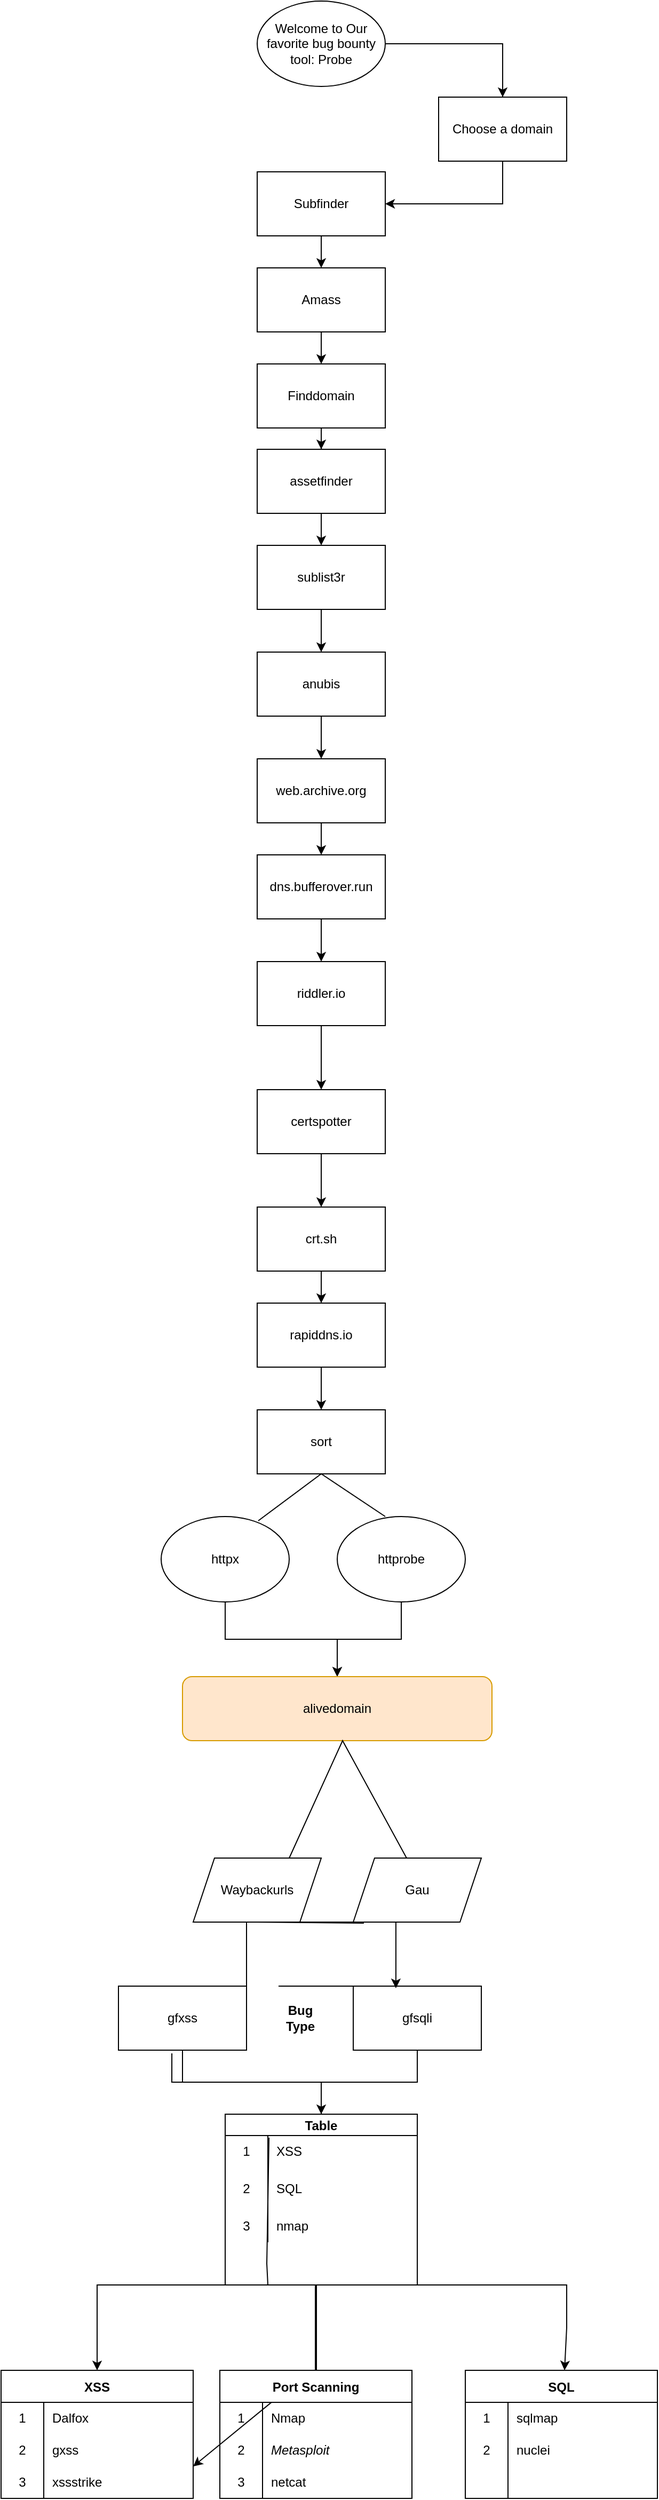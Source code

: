 <mxfile version="19.0.0" type="github">
  <diagram id="fYHkG_61CEGUxP55hBS9" name="Page-1">
    <mxGraphModel dx="1402" dy="726" grid="1" gridSize="10" guides="1" tooltips="1" connect="1" arrows="1" fold="1" page="1" pageScale="1" pageWidth="850" pageHeight="1100" math="0" shadow="0">
      <root>
        <mxCell id="0" />
        <mxCell id="1" parent="0" />
        <mxCell id="v7faoCLpznXkQhwoaw3K-4" value="" style="edgeStyle=orthogonalEdgeStyle;rounded=0;orthogonalLoop=1;jettySize=auto;html=1;startArrow=none;" edge="1" parent="1" source="v7faoCLpznXkQhwoaw3K-15" target="v7faoCLpznXkQhwoaw3K-3">
          <mxGeometry relative="1" as="geometry">
            <Array as="points">
              <mxPoint x="580" y="60" />
              <mxPoint x="580" y="210" />
            </Array>
          </mxGeometry>
        </mxCell>
        <mxCell id="v7faoCLpznXkQhwoaw3K-16" value="" style="edgeStyle=orthogonalEdgeStyle;rounded=0;orthogonalLoop=1;jettySize=auto;html=1;" edge="1" parent="1" source="v7faoCLpznXkQhwoaw3K-1" target="v7faoCLpznXkQhwoaw3K-15">
          <mxGeometry relative="1" as="geometry" />
        </mxCell>
        <mxCell id="v7faoCLpznXkQhwoaw3K-1" value="Welcome to Our favorite  bug bounty tool: Probe&lt;div style=&quot;display:none&quot; id=&quot;SDCloudData&quot;&gt;&lt;br&gt;&lt;/div&gt;" style="ellipse;whiteSpace=wrap;html=1;" vertex="1" parent="1">
          <mxGeometry x="350" y="20" width="120" height="80" as="geometry" />
        </mxCell>
        <mxCell id="v7faoCLpznXkQhwoaw3K-6" value="" style="edgeStyle=orthogonalEdgeStyle;rounded=0;orthogonalLoop=1;jettySize=auto;html=1;" edge="1" parent="1" source="v7faoCLpznXkQhwoaw3K-3" target="v7faoCLpznXkQhwoaw3K-5">
          <mxGeometry relative="1" as="geometry">
            <Array as="points">
              <mxPoint x="410" y="260" />
              <mxPoint x="410" y="260" />
            </Array>
          </mxGeometry>
        </mxCell>
        <mxCell id="v7faoCLpznXkQhwoaw3K-3" value="Subfinder&lt;div style=&quot;display:none&quot; id=&quot;SDCloudData&quot;&gt;&lt;/div&gt;" style="whiteSpace=wrap;html=1;" vertex="1" parent="1">
          <mxGeometry x="350" y="180" width="120" height="60" as="geometry" />
        </mxCell>
        <mxCell id="v7faoCLpznXkQhwoaw3K-8" value="" style="edgeStyle=orthogonalEdgeStyle;rounded=0;orthogonalLoop=1;jettySize=auto;html=1;" edge="1" parent="1" source="v7faoCLpznXkQhwoaw3K-5" target="v7faoCLpznXkQhwoaw3K-7">
          <mxGeometry relative="1" as="geometry" />
        </mxCell>
        <mxCell id="v7faoCLpznXkQhwoaw3K-5" value="Amass" style="whiteSpace=wrap;html=1;" vertex="1" parent="1">
          <mxGeometry x="350" y="270" width="120" height="60" as="geometry" />
        </mxCell>
        <mxCell id="v7faoCLpznXkQhwoaw3K-10" value="" style="edgeStyle=orthogonalEdgeStyle;rounded=0;orthogonalLoop=1;jettySize=auto;html=1;" edge="1" parent="1" source="v7faoCLpznXkQhwoaw3K-7" target="v7faoCLpznXkQhwoaw3K-9">
          <mxGeometry relative="1" as="geometry" />
        </mxCell>
        <mxCell id="v7faoCLpznXkQhwoaw3K-7" value="Finddomain&lt;div style=&quot;display:none&quot; id=&quot;SDCloudData&quot;&gt;&lt;br&gt;&lt;/div&gt;" style="whiteSpace=wrap;html=1;" vertex="1" parent="1">
          <mxGeometry x="350" y="360" width="120" height="60" as="geometry" />
        </mxCell>
        <mxCell id="v7faoCLpznXkQhwoaw3K-12" value="" style="edgeStyle=orthogonalEdgeStyle;rounded=0;orthogonalLoop=1;jettySize=auto;html=1;" edge="1" parent="1" source="v7faoCLpznXkQhwoaw3K-9" target="v7faoCLpznXkQhwoaw3K-11">
          <mxGeometry relative="1" as="geometry" />
        </mxCell>
        <mxCell id="v7faoCLpznXkQhwoaw3K-9" value="assetfinder&lt;div style=&quot;display:none&quot; id=&quot;SDCloudData&quot;&gt;&lt;/div&gt;" style="whiteSpace=wrap;html=1;" vertex="1" parent="1">
          <mxGeometry x="350" y="440" width="120" height="60" as="geometry" />
        </mxCell>
        <mxCell id="v7faoCLpznXkQhwoaw3K-19" value="" style="edgeStyle=orthogonalEdgeStyle;rounded=0;orthogonalLoop=1;jettySize=auto;html=1;" edge="1" parent="1" source="v7faoCLpznXkQhwoaw3K-11" target="v7faoCLpznXkQhwoaw3K-18">
          <mxGeometry relative="1" as="geometry" />
        </mxCell>
        <mxCell id="v7faoCLpznXkQhwoaw3K-11" value="sublist3r&lt;div style=&quot;display:none&quot; id=&quot;SDCloudData&quot;&gt;&lt;/div&gt;" style="whiteSpace=wrap;html=1;" vertex="1" parent="1">
          <mxGeometry x="350" y="530" width="120" height="60" as="geometry" />
        </mxCell>
        <mxCell id="v7faoCLpznXkQhwoaw3K-15" value="Choose a domain" style="whiteSpace=wrap;html=1;" vertex="1" parent="1">
          <mxGeometry x="520" y="110" width="120" height="60" as="geometry" />
        </mxCell>
        <mxCell id="v7faoCLpznXkQhwoaw3K-17" value="" style="edgeStyle=orthogonalEdgeStyle;rounded=0;orthogonalLoop=1;jettySize=auto;html=1;endArrow=none;" edge="1" parent="1" source="v7faoCLpznXkQhwoaw3K-1" target="v7faoCLpznXkQhwoaw3K-15">
          <mxGeometry relative="1" as="geometry">
            <mxPoint x="470" y="60" as="sourcePoint" />
            <mxPoint x="480" y="210" as="targetPoint" />
            <Array as="points" />
          </mxGeometry>
        </mxCell>
        <mxCell id="v7faoCLpznXkQhwoaw3K-21" value="" style="edgeStyle=orthogonalEdgeStyle;rounded=0;orthogonalLoop=1;jettySize=auto;html=1;" edge="1" parent="1" source="v7faoCLpznXkQhwoaw3K-18" target="v7faoCLpznXkQhwoaw3K-20">
          <mxGeometry relative="1" as="geometry" />
        </mxCell>
        <mxCell id="v7faoCLpznXkQhwoaw3K-18" value="anubis" style="whiteSpace=wrap;html=1;" vertex="1" parent="1">
          <mxGeometry x="350" y="630" width="120" height="60" as="geometry" />
        </mxCell>
        <mxCell id="v7faoCLpznXkQhwoaw3K-23" value="" style="edgeStyle=orthogonalEdgeStyle;rounded=0;orthogonalLoop=1;jettySize=auto;html=1;" edge="1" parent="1" source="v7faoCLpznXkQhwoaw3K-20" target="v7faoCLpznXkQhwoaw3K-22">
          <mxGeometry relative="1" as="geometry" />
        </mxCell>
        <mxCell id="v7faoCLpznXkQhwoaw3K-20" value="&lt;span class=&quot;st0&quot;&gt;web.archive.org&lt;/span&gt;" style="whiteSpace=wrap;html=1;" vertex="1" parent="1">
          <mxGeometry x="350" y="730" width="120" height="60" as="geometry" />
        </mxCell>
        <mxCell id="v7faoCLpznXkQhwoaw3K-25" value="" style="edgeStyle=orthogonalEdgeStyle;rounded=0;orthogonalLoop=1;jettySize=auto;html=1;" edge="1" parent="1" source="v7faoCLpznXkQhwoaw3K-22" target="v7faoCLpznXkQhwoaw3K-24">
          <mxGeometry relative="1" as="geometry" />
        </mxCell>
        <mxCell id="v7faoCLpznXkQhwoaw3K-22" value="dns.bufferover.run&lt;span class=&quot;sy0&quot;&gt;&lt;/span&gt;" style="whiteSpace=wrap;html=1;" vertex="1" parent="1">
          <mxGeometry x="350" y="820" width="120" height="60" as="geometry" />
        </mxCell>
        <mxCell id="v7faoCLpznXkQhwoaw3K-27" value="" style="edgeStyle=orthogonalEdgeStyle;rounded=0;orthogonalLoop=1;jettySize=auto;html=1;" edge="1" parent="1" source="v7faoCLpznXkQhwoaw3K-24" target="v7faoCLpznXkQhwoaw3K-26">
          <mxGeometry relative="1" as="geometry" />
        </mxCell>
        <mxCell id="v7faoCLpznXkQhwoaw3K-24" value="&lt;span class=&quot;st0&quot;&gt;riddler.io&lt;/span&gt;" style="whiteSpace=wrap;html=1;" vertex="1" parent="1">
          <mxGeometry x="350" y="920" width="120" height="60" as="geometry" />
        </mxCell>
        <mxCell id="v7faoCLpznXkQhwoaw3K-29" value="" style="edgeStyle=orthogonalEdgeStyle;rounded=0;orthogonalLoop=1;jettySize=auto;html=1;" edge="1" parent="1" source="v7faoCLpznXkQhwoaw3K-26" target="v7faoCLpznXkQhwoaw3K-28">
          <mxGeometry relative="1" as="geometry" />
        </mxCell>
        <mxCell id="v7faoCLpznXkQhwoaw3K-26" value="&lt;span class=&quot;st0&quot;&gt;certspotter&lt;/span&gt;" style="whiteSpace=wrap;html=1;" vertex="1" parent="1">
          <mxGeometry x="350" y="1040" width="120" height="60" as="geometry" />
        </mxCell>
        <mxCell id="v7faoCLpznXkQhwoaw3K-31" value="" style="edgeStyle=orthogonalEdgeStyle;rounded=0;orthogonalLoop=1;jettySize=auto;html=1;" edge="1" parent="1" source="v7faoCLpznXkQhwoaw3K-28" target="v7faoCLpznXkQhwoaw3K-30">
          <mxGeometry relative="1" as="geometry" />
        </mxCell>
        <mxCell id="v7faoCLpznXkQhwoaw3K-28" value="&lt;span class=&quot;st0&quot;&gt;crt.sh&lt;/span&gt;" style="whiteSpace=wrap;html=1;" vertex="1" parent="1">
          <mxGeometry x="350" y="1150" width="120" height="60" as="geometry" />
        </mxCell>
        <mxCell id="v7faoCLpznXkQhwoaw3K-33" value="" style="edgeStyle=orthogonalEdgeStyle;rounded=0;orthogonalLoop=1;jettySize=auto;html=1;" edge="1" parent="1" source="v7faoCLpznXkQhwoaw3K-30" target="v7faoCLpznXkQhwoaw3K-32">
          <mxGeometry relative="1" as="geometry" />
        </mxCell>
        <mxCell id="v7faoCLpznXkQhwoaw3K-30" value="&lt;span class=&quot;st0&quot;&gt;rapiddns.io&lt;/span&gt;" style="whiteSpace=wrap;html=1;" vertex="1" parent="1">
          <mxGeometry x="350" y="1240" width="120" height="60" as="geometry" />
        </mxCell>
        <mxCell id="v7faoCLpznXkQhwoaw3K-32" value="&lt;span class=&quot;sy0&quot;&gt;&lt;/span&gt;&lt;span class=&quot;kw2&quot;&gt;sort&lt;/span&gt;" style="whiteSpace=wrap;html=1;" vertex="1" parent="1">
          <mxGeometry x="350" y="1340" width="120" height="60" as="geometry" />
        </mxCell>
        <mxCell id="v7faoCLpznXkQhwoaw3K-38" value="" style="endArrow=none;html=1;rounded=0;exitX=0.758;exitY=0.05;exitDx=0;exitDy=0;exitPerimeter=0;" edge="1" parent="1" source="v7faoCLpznXkQhwoaw3K-39">
          <mxGeometry width="50" height="50" relative="1" as="geometry">
            <mxPoint x="360" y="1440" as="sourcePoint" />
            <mxPoint x="470" y="1440" as="targetPoint" />
            <Array as="points">
              <mxPoint x="410" y="1400" />
            </Array>
          </mxGeometry>
        </mxCell>
        <mxCell id="v7faoCLpznXkQhwoaw3K-46" value="" style="edgeStyle=orthogonalEdgeStyle;rounded=0;orthogonalLoop=1;jettySize=auto;html=1;" edge="1" parent="1" source="v7faoCLpznXkQhwoaw3K-39" target="v7faoCLpznXkQhwoaw3K-42">
          <mxGeometry relative="1" as="geometry" />
        </mxCell>
        <mxCell id="v7faoCLpznXkQhwoaw3K-39" value="httpx" style="ellipse;whiteSpace=wrap;html=1;" vertex="1" parent="1">
          <mxGeometry x="260" y="1440" width="120" height="80" as="geometry" />
        </mxCell>
        <mxCell id="v7faoCLpznXkQhwoaw3K-50" value="" style="edgeStyle=orthogonalEdgeStyle;rounded=0;orthogonalLoop=1;jettySize=auto;html=1;" edge="1" parent="1" source="v7faoCLpznXkQhwoaw3K-40" target="v7faoCLpznXkQhwoaw3K-42">
          <mxGeometry relative="1" as="geometry" />
        </mxCell>
        <mxCell id="v7faoCLpznXkQhwoaw3K-40" value="httprobe" style="ellipse;whiteSpace=wrap;html=1;" vertex="1" parent="1">
          <mxGeometry x="425" y="1440" width="120" height="80" as="geometry" />
        </mxCell>
        <mxCell id="v7faoCLpznXkQhwoaw3K-42" value="alivedomain" style="rounded=1;whiteSpace=wrap;html=1;fillColor=#ffe6cc;strokeColor=#d79b00;" vertex="1" parent="1">
          <mxGeometry x="280" y="1590" width="290" height="60" as="geometry" />
        </mxCell>
        <mxCell id="v7faoCLpznXkQhwoaw3K-59" value="" style="endArrow=none;html=1;rounded=0;" edge="1" parent="1">
          <mxGeometry width="50" height="50" relative="1" as="geometry">
            <mxPoint x="380" y="1760" as="sourcePoint" />
            <mxPoint x="490" y="1760" as="targetPoint" />
            <Array as="points">
              <mxPoint x="430" y="1650" />
            </Array>
          </mxGeometry>
        </mxCell>
        <mxCell id="v7faoCLpznXkQhwoaw3K-60" value="Waybackurls" style="shape=parallelogram;perimeter=parallelogramPerimeter;whiteSpace=wrap;html=1;fixedSize=1;" vertex="1" parent="1">
          <mxGeometry x="290" y="1760" width="120" height="60" as="geometry" />
        </mxCell>
        <mxCell id="v7faoCLpznXkQhwoaw3K-61" value="Gau" style="shape=parallelogram;perimeter=parallelogramPerimeter;whiteSpace=wrap;html=1;fixedSize=1;" vertex="1" parent="1">
          <mxGeometry x="440" y="1760" width="120" height="60" as="geometry" />
        </mxCell>
        <mxCell id="v7faoCLpznXkQhwoaw3K-110" value="" style="edgeStyle=orthogonalEdgeStyle;rounded=0;orthogonalLoop=1;jettySize=auto;html=1;startArrow=none;" edge="1" parent="1" source="v7faoCLpznXkQhwoaw3K-126" target="v7faoCLpznXkQhwoaw3K-109">
          <mxGeometry relative="1" as="geometry" />
        </mxCell>
        <mxCell id="v7faoCLpznXkQhwoaw3K-62" value="gfxss" style="rounded=0;whiteSpace=wrap;html=1;" vertex="1" parent="1">
          <mxGeometry x="220" y="1880" width="120" height="60" as="geometry" />
        </mxCell>
        <mxCell id="v7faoCLpznXkQhwoaw3K-63" value="gfsqli" style="rounded=0;whiteSpace=wrap;html=1;" vertex="1" parent="1">
          <mxGeometry x="440" y="1880" width="120" height="60" as="geometry" />
        </mxCell>
        <mxCell id="v7faoCLpznXkQhwoaw3K-65" value="" style="edgeStyle=elbowEdgeStyle;elbow=vertical;endArrow=classic;html=1;rounded=0;exitX=1;exitY=0;exitDx=0;exitDy=0;entryX=0.333;entryY=0.033;entryDx=0;entryDy=0;entryPerimeter=0;" edge="1" parent="1" source="v7faoCLpznXkQhwoaw3K-62" target="v7faoCLpznXkQhwoaw3K-63">
          <mxGeometry width="50" height="50" relative="1" as="geometry">
            <mxPoint x="370" y="1890" as="sourcePoint" />
            <mxPoint x="480" y="1860" as="targetPoint" />
            <Array as="points">
              <mxPoint x="410" y="1820" />
            </Array>
          </mxGeometry>
        </mxCell>
        <mxCell id="v7faoCLpznXkQhwoaw3K-68" value="" style="endArrow=none;html=1;rounded=0;" edge="1" parent="1">
          <mxGeometry width="50" height="50" relative="1" as="geometry">
            <mxPoint x="370" y="1880" as="sourcePoint" />
            <mxPoint x="460" y="1880" as="targetPoint" />
          </mxGeometry>
        </mxCell>
        <mxCell id="v7faoCLpznXkQhwoaw3K-69" value="" style="endArrow=none;html=1;rounded=0;exitX=0.5;exitY=1;exitDx=0;exitDy=0;entryX=0.083;entryY=1.017;entryDx=0;entryDy=0;entryPerimeter=0;" edge="1" parent="1" source="v7faoCLpznXkQhwoaw3K-60" target="v7faoCLpznXkQhwoaw3K-61">
          <mxGeometry width="50" height="50" relative="1" as="geometry">
            <mxPoint x="385" y="1860" as="sourcePoint" />
            <mxPoint x="435" y="1810" as="targetPoint" />
          </mxGeometry>
        </mxCell>
        <mxCell id="v7faoCLpznXkQhwoaw3K-107" value="" style="edgeStyle=orthogonalEdgeStyle;rounded=0;orthogonalLoop=1;jettySize=auto;html=1;exitX=0.5;exitY=1;exitDx=0;exitDy=0;" edge="1" parent="1" source="v7faoCLpznXkQhwoaw3K-63" target="v7faoCLpznXkQhwoaw3K-85">
          <mxGeometry relative="1" as="geometry">
            <mxPoint x="550" y="1950" as="sourcePoint" />
          </mxGeometry>
        </mxCell>
        <mxCell id="v7faoCLpznXkQhwoaw3K-96" value="&lt;div&gt;&lt;b&gt;Bug&lt;/b&gt;&lt;/div&gt;&lt;div&gt;&lt;b&gt;Type&lt;br&gt;&lt;/b&gt;&lt;/div&gt;" style="text;html=1;align=center;verticalAlign=middle;resizable=0;points=[];autosize=1;strokeColor=none;fillColor=none;" vertex="1" parent="1">
          <mxGeometry x="370" y="1895" width="40" height="30" as="geometry" />
        </mxCell>
        <mxCell id="v7faoCLpznXkQhwoaw3K-97" value="XSS" style="shape=table;startSize=30;container=1;collapsible=0;childLayout=tableLayout;fixedRows=1;rowLines=0;fontStyle=1;" vertex="1" parent="1">
          <mxGeometry x="110" y="2240" width="180" height="120" as="geometry" />
        </mxCell>
        <mxCell id="v7faoCLpznXkQhwoaw3K-98" value="" style="shape=tableRow;horizontal=0;startSize=0;swimlaneHead=0;swimlaneBody=0;top=0;left=0;bottom=0;right=0;collapsible=0;dropTarget=0;fillColor=none;points=[[0,0.5],[1,0.5]];portConstraint=eastwest;" vertex="1" parent="v7faoCLpznXkQhwoaw3K-97">
          <mxGeometry y="30" width="180" height="30" as="geometry" />
        </mxCell>
        <mxCell id="v7faoCLpznXkQhwoaw3K-99" value="1" style="shape=partialRectangle;html=1;whiteSpace=wrap;connectable=0;fillColor=none;top=0;left=0;bottom=0;right=0;overflow=hidden;pointerEvents=1;" vertex="1" parent="v7faoCLpznXkQhwoaw3K-98">
          <mxGeometry width="40" height="30" as="geometry">
            <mxRectangle width="40" height="30" as="alternateBounds" />
          </mxGeometry>
        </mxCell>
        <mxCell id="v7faoCLpznXkQhwoaw3K-100" value="Dalfox" style="shape=partialRectangle;html=1;whiteSpace=wrap;connectable=0;fillColor=none;top=0;left=0;bottom=0;right=0;align=left;spacingLeft=6;overflow=hidden;" vertex="1" parent="v7faoCLpznXkQhwoaw3K-98">
          <mxGeometry x="40" width="140" height="30" as="geometry">
            <mxRectangle width="140" height="30" as="alternateBounds" />
          </mxGeometry>
        </mxCell>
        <mxCell id="v7faoCLpznXkQhwoaw3K-101" value="" style="shape=tableRow;horizontal=0;startSize=0;swimlaneHead=0;swimlaneBody=0;top=0;left=0;bottom=0;right=0;collapsible=0;dropTarget=0;fillColor=none;points=[[0,0.5],[1,0.5]];portConstraint=eastwest;" vertex="1" parent="v7faoCLpznXkQhwoaw3K-97">
          <mxGeometry y="60" width="180" height="30" as="geometry" />
        </mxCell>
        <mxCell id="v7faoCLpznXkQhwoaw3K-102" value="2" style="shape=partialRectangle;html=1;whiteSpace=wrap;connectable=0;fillColor=none;top=0;left=0;bottom=0;right=0;overflow=hidden;" vertex="1" parent="v7faoCLpznXkQhwoaw3K-101">
          <mxGeometry width="40" height="30" as="geometry">
            <mxRectangle width="40" height="30" as="alternateBounds" />
          </mxGeometry>
        </mxCell>
        <mxCell id="v7faoCLpznXkQhwoaw3K-103" value="gxss" style="shape=partialRectangle;html=1;whiteSpace=wrap;connectable=0;fillColor=none;top=0;left=0;bottom=0;right=0;align=left;spacingLeft=6;overflow=hidden;" vertex="1" parent="v7faoCLpznXkQhwoaw3K-101">
          <mxGeometry x="40" width="140" height="30" as="geometry">
            <mxRectangle width="140" height="30" as="alternateBounds" />
          </mxGeometry>
        </mxCell>
        <mxCell id="v7faoCLpznXkQhwoaw3K-104" value="" style="shape=tableRow;horizontal=0;startSize=0;swimlaneHead=0;swimlaneBody=0;top=0;left=0;bottom=0;right=0;collapsible=0;dropTarget=0;fillColor=none;points=[[0,0.5],[1,0.5]];portConstraint=eastwest;" vertex="1" parent="v7faoCLpznXkQhwoaw3K-97">
          <mxGeometry y="90" width="180" height="30" as="geometry" />
        </mxCell>
        <mxCell id="v7faoCLpznXkQhwoaw3K-105" value="3" style="shape=partialRectangle;html=1;whiteSpace=wrap;connectable=0;fillColor=none;top=0;left=0;bottom=0;right=0;overflow=hidden;" vertex="1" parent="v7faoCLpznXkQhwoaw3K-104">
          <mxGeometry width="40" height="30" as="geometry">
            <mxRectangle width="40" height="30" as="alternateBounds" />
          </mxGeometry>
        </mxCell>
        <mxCell id="v7faoCLpznXkQhwoaw3K-106" value="xssstrike" style="shape=partialRectangle;html=1;whiteSpace=wrap;connectable=0;fillColor=none;top=0;left=0;bottom=0;right=0;align=left;spacingLeft=6;overflow=hidden;" vertex="1" parent="v7faoCLpznXkQhwoaw3K-104">
          <mxGeometry x="40" width="140" height="30" as="geometry">
            <mxRectangle width="140" height="30" as="alternateBounds" />
          </mxGeometry>
        </mxCell>
        <mxCell id="v7faoCLpznXkQhwoaw3K-109" value="" style="shape=singleArrow;whiteSpace=wrap;html=1;arrowWidth=0.4;arrowSize=0.4;rounded=0;" vertex="1" parent="v7faoCLpznXkQhwoaw3K-104">
          <mxGeometry x="180" width="NaN" height="30" as="geometry">
            <mxRectangle width="NaN" height="30" as="alternateBounds" />
          </mxGeometry>
        </mxCell>
        <mxCell id="v7faoCLpznXkQhwoaw3K-108" value="" style="endArrow=none;html=1;rounded=0;entryX=0.417;entryY=1.05;entryDx=0;entryDy=0;entryPerimeter=0;" edge="1" parent="1" target="v7faoCLpznXkQhwoaw3K-62">
          <mxGeometry width="50" height="50" relative="1" as="geometry">
            <mxPoint x="420" y="1970" as="sourcePoint" />
            <mxPoint x="370" y="1880" as="targetPoint" />
            <Array as="points">
              <mxPoint x="270" y="1970" />
            </Array>
          </mxGeometry>
        </mxCell>
        <mxCell id="v7faoCLpznXkQhwoaw3K-112" value="" style="endArrow=classic;html=1;rounded=0;entryX=0.5;entryY=0;entryDx=0;entryDy=0;exitX=0;exitY=1;exitDx=0;exitDy=0;" edge="1" parent="1" source="v7faoCLpznXkQhwoaw3K-85" target="v7faoCLpznXkQhwoaw3K-97">
          <mxGeometry width="50" height="50" relative="1" as="geometry">
            <mxPoint x="300" y="2160" as="sourcePoint" />
            <mxPoint x="220" y="2240" as="targetPoint" />
            <Array as="points">
              <mxPoint x="200" y="2160" />
            </Array>
          </mxGeometry>
        </mxCell>
        <mxCell id="v7faoCLpznXkQhwoaw3K-113" value="" style="endArrow=classic;html=1;rounded=0;exitX=1;exitY=1;exitDx=0;exitDy=0;" edge="1" parent="1" source="v7faoCLpznXkQhwoaw3K-85" target="v7faoCLpznXkQhwoaw3K-115">
          <mxGeometry width="50" height="50" relative="1" as="geometry">
            <mxPoint x="360" y="2320" as="sourcePoint" />
            <mxPoint x="600" y="2240" as="targetPoint" />
            <Array as="points">
              <mxPoint x="640" y="2160" />
              <mxPoint x="640" y="2200" />
            </Array>
          </mxGeometry>
        </mxCell>
        <mxCell id="v7faoCLpznXkQhwoaw3K-85" value="Table" style="shape=table;startSize=20;container=1;collapsible=0;childLayout=tableLayout;fixedRows=1;rowLines=0;fontStyle=1;" vertex="1" parent="1">
          <mxGeometry x="320" y="2000" width="180" height="160" as="geometry" />
        </mxCell>
        <mxCell id="v7faoCLpznXkQhwoaw3K-86" value="" style="shape=tableRow;horizontal=0;startSize=0;swimlaneHead=0;swimlaneBody=0;top=0;left=0;bottom=0;right=0;collapsible=0;dropTarget=0;fillColor=none;points=[[0,0.5],[1,0.5]];portConstraint=eastwest;" vertex="1" parent="v7faoCLpznXkQhwoaw3K-85">
          <mxGeometry y="20" width="180" height="30" as="geometry" />
        </mxCell>
        <mxCell id="v7faoCLpznXkQhwoaw3K-87" value="1" style="shape=partialRectangle;html=1;whiteSpace=wrap;connectable=0;fillColor=none;top=0;left=0;bottom=0;right=0;overflow=hidden;pointerEvents=1;" vertex="1" parent="v7faoCLpznXkQhwoaw3K-86">
          <mxGeometry width="40" height="30" as="geometry">
            <mxRectangle width="40" height="30" as="alternateBounds" />
          </mxGeometry>
        </mxCell>
        <mxCell id="v7faoCLpznXkQhwoaw3K-88" value="XSS" style="shape=partialRectangle;html=1;whiteSpace=wrap;connectable=0;fillColor=none;top=0;left=0;bottom=0;right=0;align=left;spacingLeft=6;overflow=hidden;" vertex="1" parent="v7faoCLpznXkQhwoaw3K-86">
          <mxGeometry x="40" width="140" height="30" as="geometry">
            <mxRectangle width="140" height="30" as="alternateBounds" />
          </mxGeometry>
        </mxCell>
        <mxCell id="v7faoCLpznXkQhwoaw3K-89" value="" style="shape=tableRow;horizontal=0;startSize=0;swimlaneHead=0;swimlaneBody=0;top=0;left=0;bottom=0;right=0;collapsible=0;dropTarget=0;fillColor=none;points=[[0,0.5],[1,0.5]];portConstraint=eastwest;" vertex="1" parent="v7faoCLpznXkQhwoaw3K-85">
          <mxGeometry y="50" width="180" height="40" as="geometry" />
        </mxCell>
        <mxCell id="v7faoCLpznXkQhwoaw3K-90" value="2" style="shape=partialRectangle;html=1;whiteSpace=wrap;connectable=0;fillColor=none;top=0;left=0;bottom=0;right=0;overflow=hidden;" vertex="1" parent="v7faoCLpznXkQhwoaw3K-89">
          <mxGeometry width="40" height="40" as="geometry">
            <mxRectangle width="40" height="40" as="alternateBounds" />
          </mxGeometry>
        </mxCell>
        <mxCell id="v7faoCLpznXkQhwoaw3K-91" value="SQL" style="shape=partialRectangle;html=1;whiteSpace=wrap;connectable=0;fillColor=none;top=0;left=0;bottom=0;right=0;align=left;spacingLeft=6;overflow=hidden;" vertex="1" parent="v7faoCLpznXkQhwoaw3K-89">
          <mxGeometry x="40" width="140" height="40" as="geometry">
            <mxRectangle width="140" height="40" as="alternateBounds" />
          </mxGeometry>
        </mxCell>
        <mxCell id="v7faoCLpznXkQhwoaw3K-92" value="" style="shape=tableRow;horizontal=0;startSize=0;swimlaneHead=0;swimlaneBody=0;top=0;left=0;bottom=0;right=0;collapsible=0;dropTarget=0;fillColor=none;points=[[0,0.5],[1,0.5]];portConstraint=eastwest;" vertex="1" parent="v7faoCLpznXkQhwoaw3K-85">
          <mxGeometry y="90" width="180" height="30" as="geometry" />
        </mxCell>
        <mxCell id="v7faoCLpznXkQhwoaw3K-93" value="3" style="shape=partialRectangle;html=1;whiteSpace=wrap;connectable=0;fillColor=none;top=0;left=0;bottom=0;right=0;overflow=hidden;" vertex="1" parent="v7faoCLpznXkQhwoaw3K-92">
          <mxGeometry width="40" height="30" as="geometry">
            <mxRectangle width="40" height="30" as="alternateBounds" />
          </mxGeometry>
        </mxCell>
        <mxCell id="v7faoCLpznXkQhwoaw3K-94" value="nmap" style="shape=partialRectangle;html=1;whiteSpace=wrap;connectable=0;fillColor=none;top=0;left=0;bottom=0;right=0;align=left;spacingLeft=6;overflow=hidden;" vertex="1" parent="v7faoCLpznXkQhwoaw3K-92">
          <mxGeometry x="40" width="140" height="30" as="geometry">
            <mxRectangle width="140" height="30" as="alternateBounds" />
          </mxGeometry>
        </mxCell>
        <mxCell id="v7faoCLpznXkQhwoaw3K-128" value="" style="endArrow=none;html=1;rounded=0;entryX=0.228;entryY=0.067;entryDx=0;entryDy=0;entryPerimeter=0;" edge="1" parent="v7faoCLpznXkQhwoaw3K-85" target="v7faoCLpznXkQhwoaw3K-86">
          <mxGeometry width="50" height="50" relative="1" as="geometry">
            <mxPoint x="40" y="160" as="sourcePoint" />
            <mxPoint x="60" y="110" as="targetPoint" />
            <Array as="points">
              <mxPoint x="39" y="140" />
            </Array>
          </mxGeometry>
        </mxCell>
        <mxCell id="v7faoCLpznXkQhwoaw3K-114" value="" style="edgeStyle=orthogonalEdgeStyle;rounded=0;orthogonalLoop=1;jettySize=auto;html=1;endArrow=none;" edge="1" parent="1" source="v7faoCLpznXkQhwoaw3K-62" target="v7faoCLpznXkQhwoaw3K-85">
          <mxGeometry relative="1" as="geometry">
            <mxPoint x="280" y="1940" as="sourcePoint" />
            <mxPoint x="NaN" y="2360" as="targetPoint" />
          </mxGeometry>
        </mxCell>
        <mxCell id="v7faoCLpznXkQhwoaw3K-115" value="SQL" style="shape=table;startSize=30;container=1;collapsible=0;childLayout=tableLayout;fixedRows=1;rowLines=0;fontStyle=1;" vertex="1" parent="1">
          <mxGeometry x="545" y="2240" width="180" height="120" as="geometry" />
        </mxCell>
        <mxCell id="v7faoCLpznXkQhwoaw3K-116" value="" style="shape=tableRow;horizontal=0;startSize=0;swimlaneHead=0;swimlaneBody=0;top=0;left=0;bottom=0;right=0;collapsible=0;dropTarget=0;fillColor=none;points=[[0,0.5],[1,0.5]];portConstraint=eastwest;" vertex="1" parent="v7faoCLpznXkQhwoaw3K-115">
          <mxGeometry y="30" width="180" height="30" as="geometry" />
        </mxCell>
        <mxCell id="v7faoCLpznXkQhwoaw3K-117" value="1" style="shape=partialRectangle;html=1;whiteSpace=wrap;connectable=0;fillColor=none;top=0;left=0;bottom=0;right=0;overflow=hidden;pointerEvents=1;" vertex="1" parent="v7faoCLpznXkQhwoaw3K-116">
          <mxGeometry width="40" height="30" as="geometry">
            <mxRectangle width="40" height="30" as="alternateBounds" />
          </mxGeometry>
        </mxCell>
        <mxCell id="v7faoCLpznXkQhwoaw3K-118" value="sqlmap" style="shape=partialRectangle;html=1;whiteSpace=wrap;connectable=0;fillColor=none;top=0;left=0;bottom=0;right=0;align=left;spacingLeft=6;overflow=hidden;" vertex="1" parent="v7faoCLpznXkQhwoaw3K-116">
          <mxGeometry x="40" width="140" height="30" as="geometry">
            <mxRectangle width="140" height="30" as="alternateBounds" />
          </mxGeometry>
        </mxCell>
        <mxCell id="v7faoCLpznXkQhwoaw3K-119" value="" style="shape=tableRow;horizontal=0;startSize=0;swimlaneHead=0;swimlaneBody=0;top=0;left=0;bottom=0;right=0;collapsible=0;dropTarget=0;fillColor=none;points=[[0,0.5],[1,0.5]];portConstraint=eastwest;" vertex="1" parent="v7faoCLpznXkQhwoaw3K-115">
          <mxGeometry y="60" width="180" height="30" as="geometry" />
        </mxCell>
        <mxCell id="v7faoCLpznXkQhwoaw3K-120" value="2" style="shape=partialRectangle;html=1;whiteSpace=wrap;connectable=0;fillColor=none;top=0;left=0;bottom=0;right=0;overflow=hidden;" vertex="1" parent="v7faoCLpznXkQhwoaw3K-119">
          <mxGeometry width="40" height="30" as="geometry">
            <mxRectangle width="40" height="30" as="alternateBounds" />
          </mxGeometry>
        </mxCell>
        <mxCell id="v7faoCLpznXkQhwoaw3K-121" value="nuclei" style="shape=partialRectangle;html=1;whiteSpace=wrap;connectable=0;fillColor=none;top=0;left=0;bottom=0;right=0;align=left;spacingLeft=6;overflow=hidden;" vertex="1" parent="v7faoCLpznXkQhwoaw3K-119">
          <mxGeometry x="40" width="140" height="30" as="geometry">
            <mxRectangle width="140" height="30" as="alternateBounds" />
          </mxGeometry>
        </mxCell>
        <mxCell id="v7faoCLpznXkQhwoaw3K-122" value="" style="shape=tableRow;horizontal=0;startSize=0;swimlaneHead=0;swimlaneBody=0;top=0;left=0;bottom=0;right=0;collapsible=0;dropTarget=0;fillColor=none;points=[[0,0.5],[1,0.5]];portConstraint=eastwest;" vertex="1" parent="v7faoCLpznXkQhwoaw3K-115">
          <mxGeometry y="90" width="180" height="30" as="geometry" />
        </mxCell>
        <mxCell id="v7faoCLpznXkQhwoaw3K-123" value="" style="shape=partialRectangle;html=1;whiteSpace=wrap;connectable=0;fillColor=none;top=0;left=0;bottom=0;right=0;overflow=hidden;" vertex="1" parent="v7faoCLpznXkQhwoaw3K-122">
          <mxGeometry width="40" height="30" as="geometry">
            <mxRectangle width="40" height="30" as="alternateBounds" />
          </mxGeometry>
        </mxCell>
        <mxCell id="v7faoCLpznXkQhwoaw3K-124" value="" style="shape=partialRectangle;html=1;whiteSpace=wrap;connectable=0;fillColor=none;top=0;left=0;bottom=0;right=0;align=left;spacingLeft=6;overflow=hidden;" vertex="1" parent="v7faoCLpznXkQhwoaw3K-122">
          <mxGeometry x="40" width="140" height="30" as="geometry">
            <mxRectangle width="140" height="30" as="alternateBounds" />
          </mxGeometry>
        </mxCell>
        <mxCell id="v7faoCLpznXkQhwoaw3K-126" value="" style="line;strokeWidth=2;direction=south;html=1;" vertex="1" parent="1">
          <mxGeometry x="400" y="2160" width="10" height="80" as="geometry" />
        </mxCell>
        <mxCell id="v7faoCLpznXkQhwoaw3K-130" value="Port Scanning" style="shape=table;startSize=30;container=1;collapsible=0;childLayout=tableLayout;fixedRows=1;rowLines=0;fontStyle=1;" vertex="1" parent="1">
          <mxGeometry x="315" y="2240" width="180" height="120" as="geometry" />
        </mxCell>
        <mxCell id="v7faoCLpznXkQhwoaw3K-131" value="" style="shape=tableRow;horizontal=0;startSize=0;swimlaneHead=0;swimlaneBody=0;top=0;left=0;bottom=0;right=0;collapsible=0;dropTarget=0;fillColor=none;points=[[0,0.5],[1,0.5]];portConstraint=eastwest;" vertex="1" parent="v7faoCLpznXkQhwoaw3K-130">
          <mxGeometry y="30" width="180" height="30" as="geometry" />
        </mxCell>
        <mxCell id="v7faoCLpznXkQhwoaw3K-132" value="1" style="shape=partialRectangle;html=1;whiteSpace=wrap;connectable=0;fillColor=none;top=0;left=0;bottom=0;right=0;overflow=hidden;pointerEvents=1;" vertex="1" parent="v7faoCLpznXkQhwoaw3K-131">
          <mxGeometry width="40" height="30" as="geometry">
            <mxRectangle width="40" height="30" as="alternateBounds" />
          </mxGeometry>
        </mxCell>
        <mxCell id="v7faoCLpznXkQhwoaw3K-133" value="Nmap" style="shape=partialRectangle;html=1;whiteSpace=wrap;connectable=0;fillColor=none;top=0;left=0;bottom=0;right=0;align=left;spacingLeft=6;overflow=hidden;" vertex="1" parent="v7faoCLpznXkQhwoaw3K-131">
          <mxGeometry x="40" width="140" height="30" as="geometry">
            <mxRectangle width="140" height="30" as="alternateBounds" />
          </mxGeometry>
        </mxCell>
        <mxCell id="v7faoCLpznXkQhwoaw3K-134" value="" style="shape=tableRow;horizontal=0;startSize=0;swimlaneHead=0;swimlaneBody=0;top=0;left=0;bottom=0;right=0;collapsible=0;dropTarget=0;fillColor=none;points=[[0,0.5],[1,0.5]];portConstraint=eastwest;" vertex="1" parent="v7faoCLpznXkQhwoaw3K-130">
          <mxGeometry y="60" width="180" height="30" as="geometry" />
        </mxCell>
        <mxCell id="v7faoCLpznXkQhwoaw3K-135" value="2" style="shape=partialRectangle;html=1;whiteSpace=wrap;connectable=0;fillColor=none;top=0;left=0;bottom=0;right=0;overflow=hidden;" vertex="1" parent="v7faoCLpznXkQhwoaw3K-134">
          <mxGeometry width="40" height="30" as="geometry">
            <mxRectangle width="40" height="30" as="alternateBounds" />
          </mxGeometry>
        </mxCell>
        <mxCell id="v7faoCLpznXkQhwoaw3K-136" value="&lt;span&gt;&lt;em&gt;Metasploit&lt;/em&gt;&lt;/span&gt;" style="shape=partialRectangle;html=1;whiteSpace=wrap;connectable=0;fillColor=none;top=0;left=0;bottom=0;right=0;align=left;spacingLeft=6;overflow=hidden;" vertex="1" parent="v7faoCLpznXkQhwoaw3K-134">
          <mxGeometry x="40" width="140" height="30" as="geometry">
            <mxRectangle width="140" height="30" as="alternateBounds" />
          </mxGeometry>
        </mxCell>
        <mxCell id="v7faoCLpznXkQhwoaw3K-137" value="" style="shape=tableRow;horizontal=0;startSize=0;swimlaneHead=0;swimlaneBody=0;top=0;left=0;bottom=0;right=0;collapsible=0;dropTarget=0;fillColor=none;points=[[0,0.5],[1,0.5]];portConstraint=eastwest;" vertex="1" parent="v7faoCLpznXkQhwoaw3K-130">
          <mxGeometry y="90" width="180" height="30" as="geometry" />
        </mxCell>
        <mxCell id="v7faoCLpznXkQhwoaw3K-138" value="3" style="shape=partialRectangle;html=1;whiteSpace=wrap;connectable=0;fillColor=none;top=0;left=0;bottom=0;right=0;overflow=hidden;" vertex="1" parent="v7faoCLpznXkQhwoaw3K-137">
          <mxGeometry width="40" height="30" as="geometry">
            <mxRectangle width="40" height="30" as="alternateBounds" />
          </mxGeometry>
        </mxCell>
        <mxCell id="v7faoCLpznXkQhwoaw3K-139" value="netcat" style="shape=partialRectangle;html=1;whiteSpace=wrap;connectable=0;fillColor=none;top=0;left=0;bottom=0;right=0;align=left;spacingLeft=6;overflow=hidden;" vertex="1" parent="v7faoCLpznXkQhwoaw3K-137">
          <mxGeometry x="40" width="140" height="30" as="geometry">
            <mxRectangle width="140" height="30" as="alternateBounds" />
          </mxGeometry>
        </mxCell>
      </root>
    </mxGraphModel>
  </diagram>
</mxfile>
